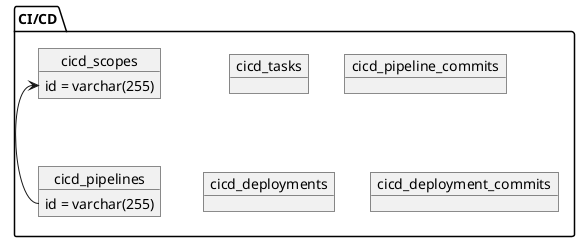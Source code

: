 @startuml
'https://plantuml.com/object-diagram
!$varchar255 = "varchar(255)"

package CI/CD {
    object "cicd_scopes" as cicd_scopes{
        id = $varchar255
    }

    object "cicd_pipelines" as cicd_pipelines{
        id = $varchar255
    }
    cicd_scopes::id <-- cicd_pipelines::id

    object "cicd_tasks" as cicd_tasks
    object "cicd_pipeline_commits" as cicd_pipeline_commits
    object "cicd_deployments" as cicd_deployments
    object "cicd_deployment_commits" as cicd_deployment_commits


}


@enduml
